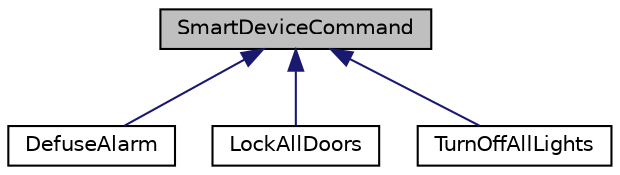 digraph "SmartDeviceCommand"
{
 // LATEX_PDF_SIZE
  edge [fontname="Helvetica",fontsize="10",labelfontname="Helvetica",labelfontsize="10"];
  node [fontname="Helvetica",fontsize="10",shape=record];
  Node1 [label="SmartDeviceCommand",height=0.2,width=0.4,color="black", fillcolor="grey75", style="filled", fontcolor="black",tooltip=" "];
  Node1 -> Node2 [dir="back",color="midnightblue",fontsize="10",style="solid"];
  Node2 [label="DefuseAlarm",height=0.2,width=0.4,color="black", fillcolor="white", style="filled",URL="$classDefuseAlarm.html",tooltip=" "];
  Node1 -> Node3 [dir="back",color="midnightblue",fontsize="10",style="solid"];
  Node3 [label="LockAllDoors",height=0.2,width=0.4,color="black", fillcolor="white", style="filled",URL="$classLockAllDoors.html",tooltip=" "];
  Node1 -> Node4 [dir="back",color="midnightblue",fontsize="10",style="solid"];
  Node4 [label="TurnOffAllLights",height=0.2,width=0.4,color="black", fillcolor="white", style="filled",URL="$classTurnOffAllLights.html",tooltip=" "];
}
